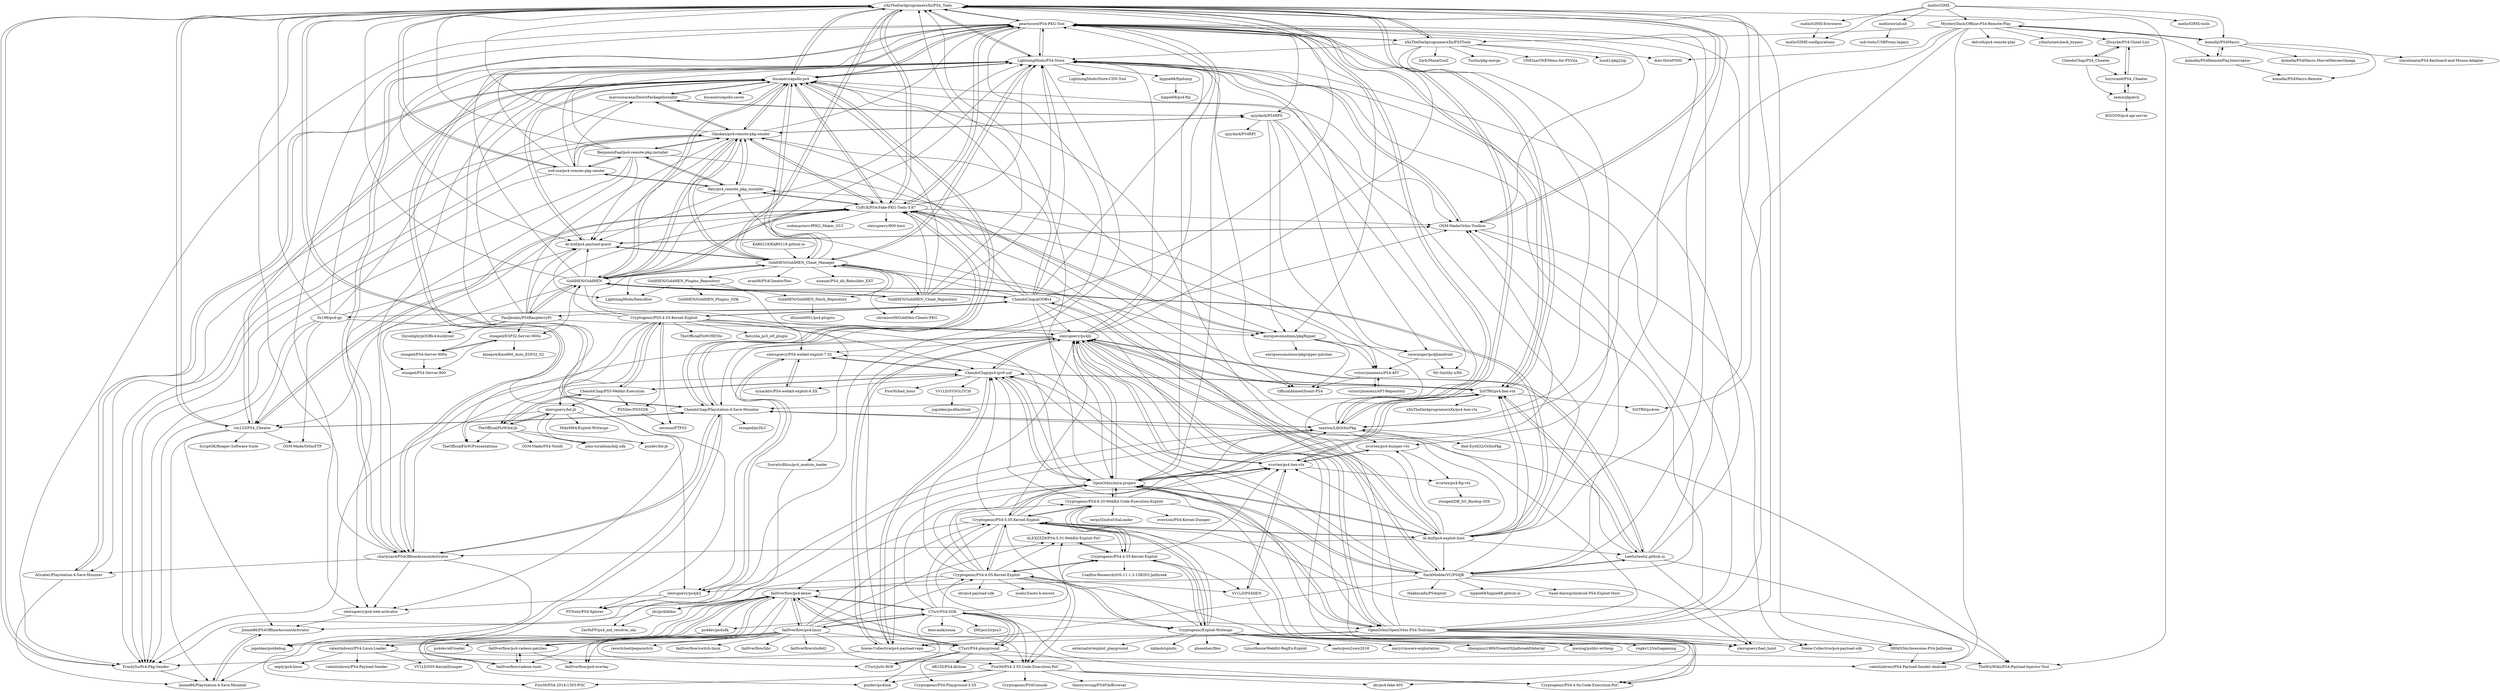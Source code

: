 digraph G {
"xXxTheDarkprogramerxXx/PS4_Tools" -> "pearlxcore/PS4-PKG-Tool"
"xXxTheDarkprogramerxXx/PS4_Tools" -> "LightningMods/PS4-Store"
"xXxTheDarkprogramerxXx/PS4_Tools" -> "bucanero/apollo-ps4"
"xXxTheDarkprogramerxXx/PS4_Tools" -> "OSM-Made/Orbis-Toolbox"
"xXxTheDarkprogramerxXx/PS4_Tools" -> "FrostySo/Ps4-Pkg-Sender"
"xXxTheDarkprogramerxXx/PS4_Tools" -> "ctn123/PS4_Cheater"
"xXxTheDarkprogramerxXx/PS4_Tools" -> "ChendoChap/Playstation-4-Save-Mounter"
"xXxTheDarkprogramerxXx/PS4_Tools" -> "maxton/LibOrbisPkg"
"xXxTheDarkprogramerxXx/PS4_Tools" -> "xXxTheDarkprogramerxXx/PS3Tools"
"xXxTheDarkprogramerxXx/PS4_Tools" -> "CyB1K/PS4-Fake-PKG-Tools-3.87"
"xXxTheDarkprogramerxXx/PS4_Tools" -> "SiSTR0/ps4-hen-vtx"
"xXxTheDarkprogramerxXx/PS4_Tools" -> "charlyzard/PS4OfflineAccountActivator"
"xXxTheDarkprogramerxXx/PS4_Tools" -> "iref-use/ps4-remote-pkg-sender"
"xXxTheDarkprogramerxXx/PS4_Tools" -> "TheWizWikii/PS4-Payload-Injector-Tool"
"xXxTheDarkprogramerxXx/PS4_Tools" -> "GoldHEN/GoldHEN_Cheat_Manager"
"Al-Azif/ps4-exploit-host" -> "sleirsgoevy/ps4jb"
"Al-Azif/ps4-exploit-host" -> "OpenOrbis/mira-project"
"Al-Azif/ps4-exploit-host" -> "GoldHEN/GoldHEN"
"Al-Azif/ps4-exploit-host" -> "Cryptogenic/PS4-5.05-Kernel-Exploit"
"Al-Azif/ps4-exploit-host" -> "ChendoChap/pOOBs4"
"Al-Azif/ps4-exploit-host" -> "xvortex/ps4-hen-vtx"
"Al-Azif/ps4-exploit-host" -> "bucanero/apollo-ps4"
"Al-Azif/ps4-exploit-host" -> "DarkModderVC/PS4JB"
"Al-Azif/ps4-exploit-host" -> "xXxTheDarkprogramerxXx/PS4_Tools"
"Al-Azif/ps4-exploit-host" -> "xvortex/ps4-dumper-vtx"
"Al-Azif/ps4-exploit-host" -> "flatz/ps4_remote_pkg_installer"
"Al-Azif/ps4-exploit-host" -> "SiSTR0/ps4-hen-vtx"
"Al-Azif/ps4-exploit-host" -> "Leeful/leeful.github.io"
"Al-Azif/ps4-exploit-host" -> "pearlxcore/PS4-PKG-Tool"
"Al-Azif/ps4-exploit-host" -> "charlyzard/PS4OfflineAccountActivator"
"GoldHEN/GoldHEN" -> "ChendoChap/pOOBs4"
"GoldHEN/GoldHEN" -> "bucanero/apollo-ps4"
"GoldHEN/GoldHEN" -> "GoldHEN/GoldHEN_Cheat_Manager"
"GoldHEN/GoldHEN" -> "CyB1K/PS4-Fake-PKG-Tools-3.87"
"GoldHEN/GoldHEN" -> "xXxTheDarkprogramerxXx/PS4_Tools"
"GoldHEN/GoldHEN" -> "Gkiokan/ps4-remote-pkg-sender"
"GoldHEN/GoldHEN" -> "PaulJenkin/PS4RaspberryPi"
"GoldHEN/GoldHEN" -> "GoldHEN/GoldHEN_Cheat_Repository"
"GoldHEN/GoldHEN" -> "pearlxcore/PS4-PKG-Tool"
"GoldHEN/GoldHEN" -> "Al-Azif/ps4-payload-guest"
"GoldHEN/GoldHEN" -> "LightningMods/PS4-Store"
"GoldHEN/GoldHEN" -> "Al-Azif/ps4-exploit-host"
"GoldHEN/GoldHEN" -> "ctn123/PS4_Cheater"
"GoldHEN/GoldHEN" -> "sleirsgoevy/ps4jb"
"GoldHEN/GoldHEN" -> "stooged/ESP32-Server-900u"
"marcussacana/DirectPackageInstaller" -> "Gkiokan/ps4-remote-pkg-sender"
"marcussacana/DirectPackageInstaller" -> "bucanero/apollo-ps4"
"marcussacana/DirectPackageInstaller" -> "FrostySo/Ps4-Pkg-Sender"
"marcussacana/DirectPackageInstaller" -> "njzydark/PS4RPS"
"njzydark/PS4RPS" -> "Gkiokan/ps4-remote-pkg-sender"
"njzydark/PS4RPS" -> "victorrjimenezz/PS4-4PT"
"njzydark/PS4RPS" -> "njzydark/PS4RPI"
"njzydark/PS4RPS" -> "rareranger/ps4jbandroid"
"njzydark/PS4RPS" -> "Mr-Smithy-x/Mi"
"njzydark/PS4RPS" -> "enriquesomolinos/pkgRipper"
"njzydark/PS4RPS" -> "marcussacana/DirectPackageInstaller"
"ChendoChap/pOOBs4" -> "GoldHEN/GoldHEN"
"ChendoChap/pOOBs4" -> "Al-Azif/ps4-exploit-host"
"ChendoChap/pOOBs4" -> "bucanero/apollo-ps4"
"ChendoChap/pOOBs4" -> "sleirsgoevy/ps4jb"
"ChendoChap/pOOBs4" -> "xXxTheDarkprogramerxXx/PS4_Tools"
"ChendoChap/pOOBs4" -> "pearlxcore/PS4-PKG-Tool"
"ChendoChap/pOOBs4" -> "Gkiokan/ps4-remote-pkg-sender"
"ChendoChap/pOOBs4" -> "CyB1K/PS4-Fake-PKG-Tools-3.87"
"ChendoChap/pOOBs4" -> "GoldHEN/GoldHEN_Cheat_Manager"
"ChendoChap/pOOBs4" -> "0x199/ps4-ipi"
"ChendoChap/pOOBs4" -> "LightningMods/PS4-Store"
"ChendoChap/pOOBs4" -> "OpenOrbis/OpenOrbis-PS4-Toolchain"
"ChendoChap/pOOBs4" -> "OpenOrbis/mira-project"
"ChendoChap/pOOBs4" -> "Cryptogenic/PS5-4.03-Kernel-Exploit"
"ChendoChap/pOOBs4" -> "PaulJenkin/PS4RaspberryPi"
"CTurt/PS4-SDK" -> "CTurt/PS4-playground"
"CTurt/PS4-SDK" -> "fail0verflow/ps4-linux"
"CTurt/PS4-SDK" -> "fail0verflow/ps4-kexec"
"CTurt/PS4-SDK" -> "Fire30/PS4-3.55-Code-Execution-PoC"
"CTurt/PS4-SDK" -> "ps4dev/ps4sdk"
"CTurt/PS4-SDK" -> "benvanik/xenia" ["e"=1]
"CTurt/PS4-SDK" -> "Cryptogenic/PS4-4.05-Kernel-Exploit"
"CTurt/PS4-SDK" -> "OpenOrbis/mira-project"
"CTurt/PS4-SDK" -> "Cryptogenic/PS4-4.55-Kernel-Exploit"
"CTurt/PS4-SDK" -> "CTurt/JuSt-ROP"
"CTurt/PS4-SDK" -> "Cryptogenic/PS4-5.05-Kernel-Exploit"
"CTurt/PS4-SDK" -> "Cryptogenic/PS4-4.0x-Code-Execution-PoC"
"CTurt/PS4-SDK" -> "Cryptogenic/Exploit-Writeups"
"CTurt/PS4-SDK" -> "OpenOrbis/OpenOrbis-PS4-Toolchain"
"CTurt/PS4-SDK" -> "DHrpcs3/rpcs3" ["e"=1]
"CTurt/PS4-playground" -> "CTurt/PS4-SDK"
"CTurt/PS4-playground" -> "kR105/PS4-dlclose"
"CTurt/PS4-playground" -> "Cryptogenic/PS4-4.0x-Code-Execution-PoC"
"CTurt/PS4-playground" -> "CTurt/JuSt-ROP"
"CTurt/PS4-playground" -> "Cryptogenic/PS4-Playground-3.55"
"CTurt/PS4-playground" -> "Fire30/PS4-3.55-Code-Execution-PoC"
"CTurt/PS4-playground" -> "fail0verflow/ps4-kexec"
"CTurt/PS4-playground" -> "psxdev/ps4link"
"fail0verflow/ps4-kexec" -> "fail0verflow/ps4-radeon-patches"
"fail0verflow/ps4-kexec" -> "fail0verflow/ps4-linux"
"fail0verflow/ps4-kexec" -> "fail0verflow/radeon-tools"
"fail0verflow/ps4-kexec" -> "Fire30/PS4-3.55-Code-Execution-PoC"
"fail0verflow/ps4-kexec" -> "CTurt/PS4-playground"
"fail0verflow/ps4-kexec" -> "fail0verflow/ps4-overlay"
"fail0verflow/ps4-kexec" -> "psxdev/ps4link"
"fail0verflow/ps4-kexec" -> "valentinbreiz/PS4-Linux-Loader"
"fail0verflow/ps4-kexec" -> "ps4dev/ps4sdk"
"fail0verflow/ps4-kexec" -> "CTurt/JuSt-ROP"
"fail0verflow/ps4-kexec" -> "CTurt/PS4-SDK"
"fail0verflow/ps4-kexec" -> "idc/ps4libdoc"
"fail0verflow/ps4-kexec" -> "Fire30/PS4-2014-1303-POC"
"fail0verflow/ps4-linux" -> "fail0verflow/ps4-kexec"
"fail0verflow/ps4-linux" -> "fail0verflow/ps4-radeon-patches"
"fail0verflow/ps4-linux" -> "fail0verflow/radeon-tools"
"fail0verflow/ps4-linux" -> "CTurt/PS4-playground"
"fail0verflow/ps4-linux" -> "CTurt/PS4-SDK"
"fail0verflow/ps4-linux" -> "fail0verflow/hbc" ["e"=1]
"fail0verflow/ps4-linux" -> "Fire30/PS4-3.55-Code-Execution-PoC"
"fail0verflow/ps4-linux" -> "fail0verflow/shofel2" ["e"=1]
"fail0verflow/ps4-linux" -> "reswitched/pegaswitch" ["e"=1]
"fail0verflow/ps4-linux" -> "ALEXZZZ9/PS4-5.01-WebKit-Exploit-PoC"
"fail0verflow/ps4-linux" -> "fail0verflow/ps4-overlay"
"fail0verflow/ps4-linux" -> "valentinbreiz/PS4-Linux-Loader"
"fail0verflow/ps4-linux" -> "fail0verflow/switch-linux" ["e"=1]
"fail0verflow/ps4-linux" -> "Cryptogenic/PS4-4.05-Kernel-Exploit"
"fail0verflow/ps4-linux" -> "Cryptogenic/PS4-5.05-Kernel-Exploit"
"DarkModderVC/PS4JB" -> "sleirsgoevy/ps4jb"
"DarkModderVC/PS4JB" -> "Leeful/leeful.github.io"
"DarkModderVC/PS4JB" -> "sleirsgoevy/ps4jb2"
"DarkModderVC/PS4JB" -> "ChendoChap/ps4-ipv6-uaf"
"DarkModderVC/PS4JB" -> "OpenOrbis/mira-project"
"DarkModderVC/PS4JB" -> "SiSTR0/ps4-hen-vtx"
"DarkModderVC/PS4JB" -> "Scene-Collective/ps4-payload-repo"
"DarkModderVC/PS4JB" -> "xXxTheDarkprogramerxXx/PS4_Tools"
"DarkModderVC/PS4JB" -> "LightningMods/PS4-Store"
"DarkModderVC/PS4JB" -> "sleirsgoevy/PS4-webkit-exploit-7.02"
"DarkModderVC/PS4JB" -> "pearlxcore/PS4-PKG-Tool"
"DarkModderVC/PS4JB" -> "hippie68/hippie68.github.io"
"DarkModderVC/PS4JB" -> "sleirsgoevy/bad_hoist"
"DarkModderVC/PS4JB" -> "Saad-Alareqi/Android-PS4-Exploit-Host"
"DarkModderVC/PS4JB" -> "Hakkuraifu/PS4xploit"
"Leeful/leeful.github.io" -> "DarkModderVC/PS4JB"
"Leeful/leeful.github.io" -> "TheWizWikii/PS4-Payload-Injector-Tool"
"Leeful/leeful.github.io" -> "sleirsgoevy/ps4jb"
"Leeful/leeful.github.io" -> "sleirsgoevy/bad_hoist"
"Leeful/leeful.github.io" -> "ChendoChap/Playstation-4-Save-Mounter"
"Leeful/leeful.github.io" -> "LightningMods/PS4-Store"
"Leeful/leeful.github.io" -> "OSM-Made/Orbis-Toolbox"
"Leeful/leeful.github.io" -> "SiSTR0/ps4-hen-vtx"
"PaulJenkin/PS4RaspberryPi" -> "GoldHEN/GoldHEN"
"PaulJenkin/PS4RaspberryPi" -> "stooged/PS4-Server-900"
"PaulJenkin/PS4RaspberryPi" -> "Shivelight/pOOBs4-buildroot"
"PaulJenkin/PS4RaspberryPi" -> "enriquesomolinos/pkgRipper"
"PaulJenkin/PS4RaspberryPi" -> "Al-Azif/ps4-payload-guest"
"PaulJenkin/PS4RaspberryPi" -> "bucanero/apollo-ps4"
"PaulJenkin/PS4RaspberryPi" -> "stooged/ESP32-Server-900u"
"PaulJenkin/PS4RaspberryPi" -> "Gkiokan/ps4-remote-pkg-sender"
"PaulJenkin/PS4RaspberryPi" -> "CyB1K/PS4-Fake-PKG-Tools-3.87"
"PaulJenkin/PS4RaspberryPi" -> "stooged/PS4-Server-900u"
"Scene-Collective/ps4-payload-repo" -> "TheWizWikii/PS4-Payload-Injector-Tool"
"Scene-Collective/ps4-payload-repo" -> "OSM-Made/Orbis-Toolbox"
"Scene-Collective/ps4-payload-repo" -> "FrostySo/Ps4-Pkg-Sender"
"Scene-Collective/ps4-payload-repo" -> "ChendoChap/ps4-ipv6-uaf"
"Scene-Collective/ps4-payload-repo" -> "sleirsgoevy/ps4jb"
"sleirsgoevy/ps4jb" -> "ChendoChap/ps4-ipv6-uaf"
"sleirsgoevy/ps4jb" -> "OpenOrbis/mira-project"
"sleirsgoevy/ps4jb" -> "DarkModderVC/PS4JB"
"sleirsgoevy/ps4jb" -> "Scene-Collective/ps4-payload-repo"
"sleirsgoevy/ps4jb" -> "OpenOrbis/OpenOrbis-PS4-Toolchain"
"sleirsgoevy/ps4jb" -> "Leeful/leeful.github.io"
"sleirsgoevy/ps4jb" -> "sleirsgoevy/PS4-webkit-exploit-7.02"
"sleirsgoevy/ps4jb" -> "SiSTR0/ps4-hen-vtx"
"sleirsgoevy/ps4jb" -> "LightningMods/PS4-Store"
"sleirsgoevy/ps4jb" -> "sleirsgoevy/ps4jb2"
"sleirsgoevy/ps4jb" -> "xvortex/ps4-hen-vtx"
"sleirsgoevy/ps4jb" -> "xXxTheDarkprogramerxXx/PS4_Tools"
"sleirsgoevy/ps4jb" -> "pearlxcore/PS4-PKG-Tool"
"sleirsgoevy/ps4jb" -> "charlyzard/PS4OfflineAccountActivator"
"sleirsgoevy/ps4jb" -> "sleirsgoevy/bad_hoist"
"ALEXZZZ9/PS4-5.01-WebKit-Exploit-PoC" -> "Cryptogenic/PS4-4.55-Kernel-Exploit"
"Cryptogenic/Exploit-Writeups" -> "Cryptogenic/PS4-4.05-Kernel-Exploit"
"Cryptogenic/Exploit-Writeups" -> "externalist/exploit_playground" ["e"=1]
"Cryptogenic/Exploit-Writeups" -> "Cryptogenic/PS4-4.55-Kernel-Exploit"
"Cryptogenic/Exploit-Writeups" -> "niklasb/sploits" ["e"=1]
"Cryptogenic/Exploit-Writeups" -> "Cryptogenic/PS4-5.05-Kernel-Exploit"
"Cryptogenic/Exploit-Writeups" -> "phoenhex/files" ["e"=1]
"Cryptogenic/Exploit-Writeups" -> "Cryptogenic/PS4-6.20-WebKit-Code-Execution-Exploit"
"Cryptogenic/Exploit-Writeups" -> "ALEXZZZ9/PS4-5.01-WebKit-Exploit-PoC"
"Cryptogenic/Exploit-Writeups" -> "Cryptogenic/PS4-4.0x-Code-Execution-PoC"
"Cryptogenic/Exploit-Writeups" -> "LinusHenze/WebKit-RegEx-Exploit" ["e"=1]
"Cryptogenic/Exploit-Writeups" -> "saelo/pwn2own2018" ["e"=1]
"Cryptogenic/Exploit-Writeups" -> "xairy/vmware-exploitation" ["e"=1]
"Cryptogenic/Exploit-Writeups" -> "zhengmin1989/GreatiOSJailbreakMaterial" ["e"=1]
"Cryptogenic/Exploit-Writeups" -> "pwning/public-writeup" ["e"=1]
"Cryptogenic/Exploit-Writeups" -> "vngkv123/aSiagaming" ["e"=1]
"Cryptogenic/PS4-4.55-Kernel-Exploit" -> "ALEXZZZ9/PS4-5.01-WebKit-Exploit-PoC"
"Cryptogenic/PS4-4.55-Kernel-Exploit" -> "VV1LD/PS4HEN"
"Cryptogenic/PS4-4.55-Kernel-Exploit" -> "Cryptogenic/PS4-4.05-Kernel-Exploit"
"Cryptogenic/PS4-4.55-Kernel-Exploit" -> "Cryptogenic/PS4-5.05-Kernel-Exploit"
"Cryptogenic/PS4-4.55-Kernel-Exploit" -> "Cryptogenic/PS4-6.20-WebKit-Code-Execution-Exploit"
"Cryptogenic/PS4-4.55-Kernel-Exploit" -> "Cryptogenic/Exploit-Writeups"
"Cryptogenic/PS4-4.55-Kernel-Exploit" -> "Coalfire-Research/iOS-11.1.2-15B202-Jailbreak" ["e"=1]
"Cryptogenic/PS4-4.55-Kernel-Exploit" -> "xvortex/ps4-hen-vtx"
"Cryptogenic/PS4-5.05-Kernel-Exploit" -> "OpenOrbis/mira-project"
"Cryptogenic/PS4-5.05-Kernel-Exploit" -> "Cryptogenic/PS4-4.55-Kernel-Exploit"
"Cryptogenic/PS4-5.05-Kernel-Exploit" -> "Cryptogenic/PS4-6.20-WebKit-Code-Execution-Exploit"
"Cryptogenic/PS4-5.05-Kernel-Exploit" -> "xvortex/ps4-hen-vtx"
"Cryptogenic/PS4-5.05-Kernel-Exploit" -> "Cryptogenic/Exploit-Writeups"
"Cryptogenic/PS4-5.05-Kernel-Exploit" -> "Cryptogenic/PS4-4.05-Kernel-Exploit"
"Cryptogenic/PS4-5.05-Kernel-Exploit" -> "Al-Azif/ps4-exploit-host"
"Cryptogenic/PS4-5.05-Kernel-Exploit" -> "sleirsgoevy/ps4jb"
"Cryptogenic/PS4-5.05-Kernel-Exploit" -> "ChendoChap/ps4-ipv6-uaf"
"Cryptogenic/PS4-5.05-Kernel-Exploit" -> "Fire30/PS4-3.55-Code-Execution-PoC"
"Cryptogenic/PS4-5.05-Kernel-Exploit" -> "ALEXZZZ9/PS4-5.01-WebKit-Exploit-PoC"
"Cryptogenic/PS4-5.05-Kernel-Exploit" -> "fail0verflow/ps4-kexec"
"Cryptogenic/PS4-5.05-Kernel-Exploit" -> "CTurt/PS4-playground"
"Cryptogenic/PS4-5.05-Kernel-Exploit" -> "Cryptogenic/PS4-4.0x-Code-Execution-PoC"
"Cryptogenic/PS4-5.05-Kernel-Exploit" -> "valentinbreiz/PS4-Payload-Sender-Android"
"Cryptogenic/PS4-6.20-WebKit-Code-Execution-Exploit" -> "OpenOrbis/mira-project"
"Cryptogenic/PS4-6.20-WebKit-Code-Execution-Exploit" -> "Cryptogenic/PS4-5.05-Kernel-Exploit"
"Cryptogenic/PS4-6.20-WebKit-Code-Execution-Exploit" -> "Cryptogenic/PS4-4.55-Kernel-Exploit"
"Cryptogenic/PS4-6.20-WebKit-Code-Execution-Exploit" -> "maxton/LibOrbisPkg"
"Cryptogenic/PS4-6.20-WebKit-Code-Execution-Exploit" -> "sleirsgoevy/bad_hoist"
"Cryptogenic/PS4-6.20-WebKit-Code-Execution-Exploit" -> "ChendoChap/ps4-ipv6-uaf"
"Cryptogenic/PS4-6.20-WebKit-Code-Execution-Exploit" -> "xerpi/GhidraVitaLoader"
"Cryptogenic/PS4-6.20-WebKit-Code-Execution-Exploit" -> "eversion/PS4-Kernel-Dumper"
"matlo/GIMX" -> "matlo/GIMX-firmwares"
"matlo/GIMX" -> "matlo/serialusb"
"matlo/GIMX" -> "matlo/GIMX-configurations"
"matlo/GIMX" -> "MysteryDash/Offline-PS4-Remote-Play"
"matlo/GIMX" -> "matlo/GIMX-tools"
"matlo/GIMX" -> "komefai/PS4Macro"
"ChendoChap/PS5-Webkit-Execution" -> "TheOfficialFloW/bd-jb"
"ChendoChap/PS5-Webkit-Execution" -> "ChendoChap/ps4-ipv6-uaf"
"ChendoChap/PS5-Webkit-Execution" -> "sleirsgoevy/bd-jb"
"ChendoChap/PS5-Webkit-Execution" -> "PS5Dev/PS5SDK"
"ChendoChap/PS5-Webkit-Execution" -> "Cryptogenic/PS5-4.03-Kernel-Exploit"
"OpenOrbis/OpenOrbis-PS4-Toolchain" -> "OpenOrbis/mira-project"
"OpenOrbis/OpenOrbis-PS4-Toolchain" -> "sleirsgoevy/ps4jb"
"OpenOrbis/OpenOrbis-PS4-Toolchain" -> "xXxTheDarkprogramerxXx/PS4_Tools"
"OpenOrbis/OpenOrbis-PS4-Toolchain" -> "bucanero/apollo-ps4"
"OpenOrbis/OpenOrbis-PS4-Toolchain" -> "LightningMods/PS4-Store"
"OpenOrbis/OpenOrbis-PS4-Toolchain" -> "pearlxcore/PS4-PKG-Tool"
"OpenOrbis/OpenOrbis-PS4-Toolchain" -> "OSM-Made/Orbis-Toolbox"
"OpenOrbis/OpenOrbis-PS4-Toolchain" -> "Scene-Collective/ps4-payload-repo"
"OpenOrbis/OpenOrbis-PS4-Toolchain" -> "ChendoChap/ps4-ipv6-uaf"
"OpenOrbis/OpenOrbis-PS4-Toolchain" -> "Scene-Collective/ps4-payload-sdk"
"OpenOrbis/OpenOrbis-PS4-Toolchain" -> "maxton/LibOrbisPkg"
"OpenOrbis/OpenOrbis-PS4-Toolchain" -> "flatz/ps4_remote_pkg_installer"
"OpenOrbis/OpenOrbis-PS4-Toolchain" -> "IH0kN3m/Awesome-PS4-Jailbreak"
"OpenOrbis/OpenOrbis-PS4-Toolchain" -> "jogolden/ps4debug"
"OpenOrbis/OpenOrbis-PS4-Toolchain" -> "sleirsgoevy/bad_hoist"
"sleirsgoevy/PS4-webkit-exploit-7.02" -> "synacktiv/PS4-webkit-exploit-6.XX"
"sleirsgoevy/PS4-webkit-exploit-7.02" -> "sleirsgoevy/ps4jb2"
"sleirsgoevy/PS4-webkit-exploit-7.02" -> "ChendoChap/ps4-ipv6-uaf"
"synacktiv/PS4-webkit-exploit-6.XX" -> "sleirsgoevy/PS4-webkit-exploit-7.02"
"ChendoChap/ps4-ipv6-uaf" -> "sleirsgoevy/ps4jb"
"ChendoChap/ps4-ipv6-uaf" -> "sleirsgoevy/PS4-webkit-exploit-7.02"
"ChendoChap/ps4-ipv6-uaf" -> "Scene-Collective/ps4-payload-repo"
"ChendoChap/ps4-ipv6-uaf" -> "sleirsgoevy/bad_hoist"
"ChendoChap/ps4-ipv6-uaf" -> "VV1LD/SYSGLITCH"
"ChendoChap/ps4-ipv6-uaf" -> "OpenOrbis/mira-project"
"ChendoChap/ps4-ipv6-uaf" -> "SiSTR0/ps4-hen-vtx"
"ChendoChap/ps4-ipv6-uaf" -> "FrostySo/Ps4-Pkg-Sender"
"ChendoChap/ps4-ipv6-uaf" -> "Fire30/bad_hoist"
"ChendoChap/ps4-ipv6-uaf" -> "synacktiv/PS4-webkit-exploit-6.XX"
"ChendoChap/ps4-ipv6-uaf" -> "ChendoChap/PS5-Webkit-Execution"
"valentinbreiz/PS4-Linux-Loader" -> "eeply/ps4-linux"
"valentinbreiz/PS4-Linux-Loader" -> "valentinbreiz/PS4-Payload-Sender-Android"
"valentinbreiz/PS4-Linux-Loader" -> "valentinbreiz/PS4-Payload-Sender"
"valentinbreiz/PS4-Linux-Loader" -> "VV1LD/505-KernelDumper"
"OpenOrbis/mira-project" -> "OpenOrbis/OpenOrbis-PS4-Toolchain"
"OpenOrbis/mira-project" -> "sleirsgoevy/ps4jb"
"OpenOrbis/mira-project" -> "xvortex/ps4-hen-vtx"
"OpenOrbis/mira-project" -> "ChendoChap/ps4-ipv6-uaf"
"OpenOrbis/mira-project" -> "Cryptogenic/PS4-5.05-Kernel-Exploit"
"OpenOrbis/mira-project" -> "Scene-Collective/ps4-payload-repo"
"OpenOrbis/mira-project" -> "Cryptogenic/PS4-6.20-WebKit-Code-Execution-Exploit"
"OpenOrbis/mira-project" -> "xXxTheDarkprogramerxXx/PS4_Tools"
"OpenOrbis/mira-project" -> "pearlxcore/PS4-PKG-Tool"
"OpenOrbis/mira-project" -> "maxton/LibOrbisPkg"
"OpenOrbis/mira-project" -> "LightningMods/PS4-Store"
"OpenOrbis/mira-project" -> "DarkModderVC/PS4JB"
"OpenOrbis/mira-project" -> "Al-Azif/ps4-exploit-host"
"OpenOrbis/mira-project" -> "OSM-Made/Orbis-Toolbox"
"OpenOrbis/mira-project" -> "SiSTR0/ps4-hen-vtx"
"Cryptogenic/PS5-4.03-Kernel-Exploit" -> "sleirsgoevy/bd-jb"
"Cryptogenic/PS5-4.03-Kernel-Exploit" -> "ChendoChap/PS5-Webkit-Execution"
"Cryptogenic/PS5-4.03-Kernel-Exploit" -> "PS5Dev/PS5SDK"
"Cryptogenic/PS5-4.03-Kernel-Exploit" -> "TheOfficialFloW/bd-jb"
"Cryptogenic/PS5-4.03-Kernel-Exploit" -> "sleirsgoevy/ps4jb"
"Cryptogenic/PS5-4.03-Kernel-Exploit" -> "ChendoChap/pOOBs4"
"Cryptogenic/PS5-4.03-Kernel-Exploit" -> "OpenOrbis/mira-project"
"Cryptogenic/PS5-4.03-Kernel-Exploit" -> "GoldHEN/GoldHEN"
"Cryptogenic/PS5-4.03-Kernel-Exploit" -> "sleirsgoevy/PS4-webkit-exploit-7.02"
"Cryptogenic/PS5-4.03-Kernel-Exploit" -> "zecoxao/FTPS5"
"Cryptogenic/PS5-4.03-Kernel-Exploit" -> "TheOfficialFloW/HENlo" ["e"=1]
"Cryptogenic/PS5-4.03-Kernel-Exploit" -> "ChendoChap/ps4-ipv6-uaf"
"Cryptogenic/PS5-4.03-Kernel-Exploit" -> "TheOfficialFloW/Presentations"
"Cryptogenic/PS5-4.03-Kernel-Exploit" -> "LightningMods/PS4-Store"
"Cryptogenic/PS5-4.03-Kernel-Exploit" -> "flatz/ida_ps5_elf_plugin"
"PS5Dev/PS5SDK" -> "zecoxao/FTPS5"
"SocraticBliss/ps4_module_loader" -> "Zer0xFF/ps4_nid_resolver_ida"
"Joonie86/Playstation-4-Save-Mounter" -> "Joonie86/PS4OfflineAccountActivator"
"TheOfficialFloW/bd-jb" -> "sleirsgoevy/bd-jb"
"TheOfficialFloW/bd-jb" -> "psxdev/bd-jb"
"TheOfficialFloW/bd-jb" -> "TheOfficialFloW/Presentations"
"TheOfficialFloW/bd-jb" -> "OSM-Made/PS4-Notify"
"TheOfficialFloW/bd-jb" -> "john-tornblom/bdj-sdk"
"TheOfficialFloW/bd-jb" -> "ChendoChap/PS5-Webkit-Execution"
"VV1LD/SYSGLITCH" -> "jogolden/ps4flashtool"
"Cryptogenic/PS4-4.05-Kernel-Exploit" -> "Cryptogenic/PS4-4.55-Kernel-Exploit"
"Cryptogenic/PS4-4.05-Kernel-Exploit" -> "Cryptogenic/Exploit-Writeups"
"Cryptogenic/PS4-4.05-Kernel-Exploit" -> "Cryptogenic/PS4-5.05-Kernel-Exploit"
"Cryptogenic/PS4-4.05-Kernel-Exploit" -> "OpenOrbis/mira-project"
"Cryptogenic/PS4-4.05-Kernel-Exploit" -> "ALEXZZZ9/PS4-5.01-WebKit-Exploit-PoC"
"Cryptogenic/PS4-4.05-Kernel-Exploit" -> "Cryptogenic/PS4-4.0x-Code-Execution-PoC"
"Cryptogenic/PS4-4.05-Kernel-Exploit" -> "idc/ps4libdoc"
"Cryptogenic/PS4-4.05-Kernel-Exploit" -> "VV1LD/PS4HEN"
"Cryptogenic/PS4-4.05-Kernel-Exploit" -> "fail0verflow/ps4-kexec"
"Cryptogenic/PS4-4.05-Kernel-Exploit" -> "idc/ps4-payload-sdk"
"Cryptogenic/PS4-4.05-Kernel-Exploit" -> "xvortex/ps4-hen-vtx"
"Cryptogenic/PS4-4.05-Kernel-Exploit" -> "Cryptogenic/PS4-6.20-WebKit-Code-Execution-Exploit"
"Cryptogenic/PS4-4.05-Kernel-Exploit" -> "Fire30/PS4-3.55-Code-Execution-PoC"
"Cryptogenic/PS4-4.05-Kernel-Exploit" -> "sleirsgoevy/ps4jb"
"Cryptogenic/PS4-4.05-Kernel-Exploit" -> "noahc3/auto-h-encore" ["e"=1]
"ChendoChap/Playstation-4-Save-Mounter" -> "charlyzard/PS4OfflineAccountActivator"
"ChendoChap/Playstation-4-Save-Mounter" -> "bucanero/apollo-ps4"
"ChendoChap/Playstation-4-Save-Mounter" -> "maxton/LibOrbisPkg"
"ChendoChap/Playstation-4-Save-Mounter" -> "xXxTheDarkprogramerxXx/PS4_Tools"
"ChendoChap/Playstation-4-Save-Mounter" -> "ctn123/PS4_Cheater"
"ChendoChap/Playstation-4-Save-Mounter" -> "stooged/psDLC"
"ChendoChap/Playstation-4-Save-Mounter" -> "jogolden/ps4debug"
"ChendoChap/Playstation-4-Save-Mounter" -> "Joonie86/Playstation-4-Save-Mounter"
"ChendoChap/Playstation-4-Save-Mounter" -> "CyB1K/PS4-Fake-PKG-Tools-3.87"
"komefai/PS4Macro" -> "komefai/PS4RemotePlayInterceptor"
"komefai/PS4Macro" -> "komefai/PS4Macro.Remote"
"komefai/PS4Macro" -> "MysteryDash/Offline-PS4-Remote-Play"
"komefai/PS4Macro" -> "starshinata/PS4-Keyboard-and-Mouse-Adapter"
"komefai/PS4Macro" -> "komefai/PS4Macro.MarvelHeroesOmega"
"pearlxcore/PS4-PKG-Tool" -> "xXxTheDarkprogramerxXx/PS4_Tools"
"pearlxcore/PS4-PKG-Tool" -> "CyB1K/PS4-Fake-PKG-Tools-3.87"
"pearlxcore/PS4-PKG-Tool" -> "LightningMods/PS4-Store"
"pearlxcore/PS4-PKG-Tool" -> "charlyzard/PS4OfflineAccountActivator"
"pearlxcore/PS4-PKG-Tool" -> "maxton/LibOrbisPkg"
"pearlxcore/PS4-PKG-Tool" -> "bucanero/apollo-ps4"
"pearlxcore/PS4-PKG-Tool" -> "xXxTheDarkprogramerxXx/PS3Tools"
"pearlxcore/PS4-PKG-Tool" -> "OSM-Made/Orbis-Toolbox"
"pearlxcore/PS4-PKG-Tool" -> "FrostySo/Ps4-Pkg-Sender"
"pearlxcore/PS4-PKG-Tool" -> "ChendoChap/Playstation-4-Save-Mounter"
"pearlxcore/PS4-PKG-Tool" -> "sleirsgoevy/ps4-web-activator"
"pearlxcore/PS4-PKG-Tool" -> "SiSTR0/ps4-hen-vtx"
"pearlxcore/PS4-PKG-Tool" -> "enriquesomolinos/pkgRipper"
"pearlxcore/PS4-PKG-Tool" -> "njzydark/PS4RPS"
"pearlxcore/PS4-PKG-Tool" -> "Al-Azif/ps4-payload-guest"
"xXxTheDarkprogramerxXx/PS3Tools" -> "pearlxcore/PS4-PKG-Tool"
"xXxTheDarkprogramerxXx/PS3Tools" -> "xXxTheDarkprogramerxXx/PS4_Tools"
"xXxTheDarkprogramerxXx/PS3Tools" -> "LightningMods/PS4-Store"
"xXxTheDarkprogramerxXx/PS3Tools" -> "dots-tb/reF00D" ["e"=1]
"xXxTheDarkprogramerxXx/PS3Tools" -> "ONElua/ONEMenu-for-PSVita" ["e"=1]
"xXxTheDarkprogramerxXx/PS3Tools" -> "lusid1/pkg2zip" ["e"=1]
"xXxTheDarkprogramerxXx/PS3Tools" -> "maxton/LibOrbisPkg"
"xXxTheDarkprogramerxXx/PS3Tools" -> "Zarh/ManaGunZ" ["e"=1]
"xXxTheDarkprogramerxXx/PS3Tools" -> "xvortex/ps4-dumper-vtx"
"xXxTheDarkprogramerxXx/PS3Tools" -> "Tustin/pkg-merge"
"bucanero/apollo-ps4" -> "GoldHEN/GoldHEN_Cheat_Manager"
"bucanero/apollo-ps4" -> "xXxTheDarkprogramerxXx/PS4_Tools"
"bucanero/apollo-ps4" -> "CyB1K/PS4-Fake-PKG-Tools-3.87"
"bucanero/apollo-ps4" -> "GoldHEN/GoldHEN"
"bucanero/apollo-ps4" -> "Al-Azif/ps4-payload-guest"
"bucanero/apollo-ps4" -> "Gkiokan/ps4-remote-pkg-sender"
"bucanero/apollo-ps4" -> "ChendoChap/Playstation-4-Save-Mounter"
"bucanero/apollo-ps4" -> "AGraber/Playstation-4-Save-Mounter"
"bucanero/apollo-ps4" -> "OSM-Made/Orbis-Toolbox"
"bucanero/apollo-ps4" -> "ctn123/PS4_Cheater"
"bucanero/apollo-ps4" -> "pearlxcore/PS4-PKG-Tool"
"bucanero/apollo-ps4" -> "LightningMods/PS4-Store"
"bucanero/apollo-ps4" -> "marcussacana/DirectPackageInstaller"
"bucanero/apollo-ps4" -> "charlyzard/PS4OfflineAccountActivator"
"bucanero/apollo-ps4" -> "bucanero/apollo-saves" ["e"=1]
"GoldHEN/GoldHEN_Cheat_Repository" -> "GoldHEN/GoldHEN_Cheat_Manager"
"GoldHEN/GoldHEN_Cheat_Repository" -> "bucanero/apollo-ps4"
"GoldHEN/GoldHEN_Cheat_Repository" -> "xXxTheDarkprogramerxXx/PS4_Tools"
"GoldHEN/GoldHEN_Cheat_Repository" -> "chronoss09/GoldHen-Cheats-PKG"
"GoldHEN/GoldHEN_Cheat_Repository" -> "GoldHEN/GoldHEN"
"GoldHEN/GoldHEN_Cheat_Repository" -> "CyB1K/PS4-Fake-PKG-Tools-3.87"
"GoldHEN/GoldHEN_Cheat_Repository" -> "LightningMods/PS4-Store"
"Gkiokan/ps4-remote-pkg-sender" -> "iref-use/ps4-remote-pkg-sender"
"Gkiokan/ps4-remote-pkg-sender" -> "marcussacana/DirectPackageInstaller"
"Gkiokan/ps4-remote-pkg-sender" -> "bucanero/apollo-ps4"
"Gkiokan/ps4-remote-pkg-sender" -> "njzydark/PS4RPS"
"Gkiokan/ps4-remote-pkg-sender" -> "flatz/ps4_remote_pkg_installer"
"Gkiokan/ps4-remote-pkg-sender" -> "AGraber/Playstation-4-Save-Mounter"
"Gkiokan/ps4-remote-pkg-sender" -> "BenjaminFaal/ps4-remote-pkg-installer"
"Gkiokan/ps4-remote-pkg-sender" -> "FrostySo/Ps4-Pkg-Sender"
"Gkiokan/ps4-remote-pkg-sender" -> "GoldHEN/GoldHEN_Cheat_Manager"
"Gkiokan/ps4-remote-pkg-sender" -> "CyB1K/PS4-Fake-PKG-Tools-3.87"
"Gkiokan/ps4-remote-pkg-sender" -> "GoldHEN/GoldHEN"
"Gkiokan/ps4-remote-pkg-sender" -> "xXxTheDarkprogramerxXx/PS4_Tools"
"Gkiokan/ps4-remote-pkg-sender" -> "pearlxcore/PS4-PKG-Tool"
"Gkiokan/ps4-remote-pkg-sender" -> "enriquesomolinos/pkgRipper"
"Gkiokan/ps4-remote-pkg-sender" -> "Al-Azif/ps4-payload-guest"
"Fire30/PS4-3.55-Code-Execution-PoC" -> "Cryptogenic/PS4-Playground-3.55"
"Fire30/PS4-3.55-Code-Execution-PoC" -> "Fire30/PS4-2014-1303-POC"
"Fire30/PS4-3.55-Code-Execution-PoC" -> "Cryptogenic/PS4-4.0x-Code-Execution-PoC"
"Fire30/PS4-3.55-Code-Execution-PoC" -> "psxdev/ps4link"
"Fire30/PS4-3.55-Code-Execution-PoC" -> "theorywrong/PS4FileBrowser"
"Fire30/PS4-3.55-Code-Execution-PoC" -> "Cryptogenic/PS4Console"
"Fire30/PS4-3.55-Code-Execution-PoC" -> "idc/ps4-fake-405"
"MysteryDash/Offline-PS4-Remote-Play" -> "komefai/PS4RemotePlayInterceptor"
"MysteryDash/Offline-PS4-Remote-Play" -> "delroth/ps4-remote-play"
"MysteryDash/Offline-PS4-Remote-Play" -> "maxton/LibOrbisPkg"
"MysteryDash/Offline-PS4-Remote-Play" -> "xXxTheDarkprogramerxXx/PS3Tools"
"MysteryDash/Offline-PS4-Remote-Play" -> "dots-tb/reF00D" ["e"=1]
"MysteryDash/Offline-PS4-Remote-Play" -> "JDsnyke/PS4-Cheat-List"
"MysteryDash/Offline-PS4-Remote-Play" -> "komefai/PS4Macro"
"MysteryDash/Offline-PS4-Remote-Play" -> "SiSTR0/ps4ren"
"MysteryDash/Offline-PS4-Remote-Play" -> "yifanlu/netcheck_bypass" ["e"=1]
"MysteryDash/Offline-PS4-Remote-Play" -> "valentinbreiz/PS4-Payload-Sender-Android"
"flatz/ps4_remote_pkg_installer" -> "BenjaminFaal/ps4-remote-pkg-installer"
"flatz/ps4_remote_pkg_installer" -> "Gkiokan/ps4-remote-pkg-sender"
"flatz/ps4_remote_pkg_installer" -> "iref-use/ps4-remote-pkg-sender"
"flatz/ps4_remote_pkg_installer" -> "Al-Azif/ps4-payload-guest"
"flatz/ps4_remote_pkg_installer" -> "CyB1K/PS4-Fake-PKG-Tools-3.87"
"CyB1K/PS4-Fake-PKG-Tools-3.87" -> "enriquesomolinos/pkgRipper"
"CyB1K/PS4-Fake-PKG-Tools-3.87" -> "pearlxcore/PS4-PKG-Tool"
"CyB1K/PS4-Fake-PKG-Tools-3.87" -> "bucanero/apollo-ps4"
"CyB1K/PS4-Fake-PKG-Tools-3.87" -> "codemasterv/fPKG_Maker_GUI"
"CyB1K/PS4-Fake-PKG-Tools-3.87" -> "victorrjimenezz/PS4-4PT"
"CyB1K/PS4-Fake-PKG-Tools-3.87" -> "ctn123/PS4_Cheater"
"CyB1K/PS4-Fake-PKG-Tools-3.87" -> "ChendoChap/Playstation-4-Save-Mounter"
"CyB1K/PS4-Fake-PKG-Tools-3.87" -> "xXxTheDarkprogramerxXx/PS4_Tools"
"CyB1K/PS4-Fake-PKG-Tools-3.87" -> "OSM-Made/Orbis-Toolbox"
"CyB1K/PS4-Fake-PKG-Tools-3.87" -> "LightningMods/PS4-Store"
"CyB1K/PS4-Fake-PKG-Tools-3.87" -> "charlyzard/PS4OfflineAccountActivator"
"CyB1K/PS4-Fake-PKG-Tools-3.87" -> "Gkiokan/ps4-remote-pkg-sender"
"CyB1K/PS4-Fake-PKG-Tools-3.87" -> "flatz/ps4_remote_pkg_installer"
"CyB1K/PS4-Fake-PKG-Tools-3.87" -> "sleirsgoevy/900-host"
"CyB1K/PS4-Fake-PKG-Tools-3.87" -> "GoldHEN/GoldHEN"
"stooged/ESP32-Server-900u" -> "stooged/PS4-Server-900u"
"stooged/ESP32-Server-900u" -> "kmeps4/Kme900_Auto_ESP32_S2"
"stooged/ESP32-Server-900u" -> "stooged/PS4-Server-900"
"ps4dev/ps4sdk" -> "ps4dev/elf-loader"
"idc/ps4libdoc" -> "Zer0xFF/ps4_nid_resolver_ida"
"xvortex/ps4-dumper-vtx" -> "xvortex/ps4-ftp-vtx"
"xvortex/ps4-dumper-vtx" -> "xvortex/ps4-hen-vtx"
"xvortex/ps4-hen-vtx" -> "xvortex/ps4-ftp-vtx"
"xvortex/ps4-hen-vtx" -> "SiSTR0/ps4-hen-vtx"
"xvortex/ps4-hen-vtx" -> "VV1LD/PS4HEN"
"xvortex/ps4-hen-vtx" -> "OpenOrbis/mira-project"
"xvortex/ps4-hen-vtx" -> "xvortex/ps4-dumper-vtx"
"xvortex/ps4-hen-vtx" -> "sleirsgoevy/ps4jb"
"fail0verflow/ps4-radeon-patches" -> "fail0verflow/radeon-tools"
"fail0verflow/ps4-radeon-patches" -> "fail0verflow/ps4-kexec"
"fail0verflow/ps4-radeon-patches" -> "fail0verflow/ps4-overlay"
"fail0verflow/radeon-tools" -> "fail0verflow/ps4-radeon-patches"
"fail0verflow/radeon-tools" -> "fail0verflow/ps4-kexec"
"AGraber/Playstation-4-Save-Mounter" -> "bucanero/apollo-ps4"
"AGraber/Playstation-4-Save-Mounter" -> "Joonie86/Playstation-4-Save-Mounter"
"hurrican6/PS4_Cheater" -> "xemio/jkpatch"
"hurrican6/PS4_Cheater" -> "JDsnyke/PS4-Cheat-List"
"KAR0218/KAR0218.github.io" -> "GoldHEN/GoldHEN_Cheat_Manager"
"LightningMods/PS4-Store" -> "xXxTheDarkprogramerxXx/PS4_Tools"
"LightningMods/PS4-Store" -> "OSM-Made/Orbis-Toolbox"
"LightningMods/PS4-Store" -> "pearlxcore/PS4-PKG-Tool"
"LightningMods/PS4-Store" -> "sleirsgoevy/ps4-web-activator"
"LightningMods/PS4-Store" -> "PSTools/PS4-Xplorer"
"LightningMods/PS4-Store" -> "LightningMods/Store-CDN-Tool"
"LightningMods/PS4-Store" -> "charlyzard/PS4OfflineAccountActivator"
"LightningMods/PS4-Store" -> "rareranger/ps4jbandroid"
"LightningMods/PS4-Store" -> "bucanero/apollo-ps4"
"LightningMods/PS4-Store" -> "OfficialAhmed/Iconit-PS4"
"LightningMods/PS4-Store" -> "hippie68/ftpdump"
"LightningMods/PS4-Store" -> "GoldHEN/GoldHEN_Cheat_Manager"
"OSM-Made/Orbis-Toolbox" -> "LightningMods/PS4-Store"
"OSM-Made/Orbis-Toolbox" -> "Scene-Collective/ps4-payload-sdk"
"OSM-Made/Orbis-Toolbox" -> "Al-Azif/ps4-payload-guest"
"OSM-Made/Orbis-Toolbox" -> "xXxTheDarkprogramerxXx/PS4_Tools"
"sleirsgoevy/ps4jb2" -> "sleirsgoevy/PS4-webkit-exploit-7.02"
"sleirsgoevy/ps4jb2" -> "PSTools/PS4-Xplorer"
"sleirsgoevy/ps4jb2" -> "sleirsgoevy/ps4-web-activator"
"komefai/PS4RemotePlayInterceptor" -> "komefai/PS4Macro"
"komefai/PS4RemotePlayInterceptor" -> "komefai/PS4Macro.Remote"
"IH0kN3m/Awesome-PS4-Jailbreak" -> "valentinbreiz/PS4-Payload-Sender-Android"
"IH0kN3m/Awesome-PS4-Jailbreak" -> "xXxTheDarkprogramerxXx/PS4_Tools"
"BenjaminFaal/ps4-remote-pkg-installer" -> "flatz/ps4_remote_pkg_installer"
"BenjaminFaal/ps4-remote-pkg-installer" -> "iref-use/ps4-remote-pkg-sender"
"BenjaminFaal/ps4-remote-pkg-installer" -> "sleirsgoevy/ps4-web-activator"
"BenjaminFaal/ps4-remote-pkg-installer" -> "Gkiokan/ps4-remote-pkg-sender"
"BenjaminFaal/ps4-remote-pkg-installer" -> "LightningMods/PS4-Store"
"BenjaminFaal/ps4-remote-pkg-installer" -> "FrostySo/Ps4-Pkg-Sender"
"BenjaminFaal/ps4-remote-pkg-installer" -> "xXxTheDarkprogramerxXx/PS4_Tools"
"BenjaminFaal/ps4-remote-pkg-installer" -> "Al-Azif/ps4-payload-guest"
"BenjaminFaal/ps4-remote-pkg-installer" -> "OfficialAhmed/Iconit-PS4"
"SiSTR0/ps4-hen-vtx" -> "xvortex/ps4-hen-vtx"
"SiSTR0/ps4-hen-vtx" -> "xXxTheDarkprogramerxXx/PS4_Tools"
"SiSTR0/ps4-hen-vtx" -> "pearlxcore/PS4-PKG-Tool"
"SiSTR0/ps4-hen-vtx" -> "sleirsgoevy/ps4jb"
"SiSTR0/ps4-hen-vtx" -> "ChendoChap/ps4-ipv6-uaf"
"SiSTR0/ps4-hen-vtx" -> "Leeful/leeful.github.io"
"SiSTR0/ps4-hen-vtx" -> "xXxTheDarkprogramerxXx/ps4-hen-vtx"
"SiSTR0/ps4-hen-vtx" -> "SiSTR0/ps4ren"
"SiSTR0/ps4-hen-vtx" -> "ChendoChap/Playstation-4-Save-Mounter"
"charlyzard/PS4OfflineAccountActivator" -> "ChendoChap/Playstation-4-Save-Mounter"
"charlyzard/PS4OfflineAccountActivator" -> "pearlxcore/PS4-PKG-Tool"
"charlyzard/PS4OfflineAccountActivator" -> "jogolden/ps4debug"
"charlyzard/PS4OfflineAccountActivator" -> "sleirsgoevy/ps4-web-activator"
"charlyzard/PS4OfflineAccountActivator" -> "LightningMods/PS4-Store"
"charlyzard/PS4OfflineAccountActivator" -> "AGraber/Playstation-4-Save-Mounter"
"FrostySo/Ps4-Pkg-Sender" -> "Joonie86/Playstation-4-Save-Mounter"
"FrostySo/Ps4-Pkg-Sender" -> "xXxTheDarkprogramerxXx/PS4_Tools"
"ctn123/PS4_Cheater" -> "bucanero/apollo-ps4"
"ctn123/PS4_Cheater" -> "Joonie86/Playstation-4-Save-Mounter"
"ctn123/PS4_Cheater" -> "ScriptSK/Reaper-Software-Suite"
"ctn123/PS4_Cheater" -> "xXxTheDarkprogramerxXx/PS4_Tools"
"ctn123/PS4_Cheater" -> "ChendoChap/Playstation-4-Save-Mounter"
"ctn123/PS4_Cheater" -> "OSM-Made/OrbisFTP"
"ctn123/PS4_Cheater" -> "CyB1K/PS4-Fake-PKG-Tools-3.87"
"ctn123/PS4_Cheater" -> "Joonie86/PS4OfflineAccountActivator"
"0x199/ps4-ipi" -> "Al-Azif/ps4-payload-guest"
"0x199/ps4-ipi" -> "xXxTheDarkprogramerxXx/PS4_Tools"
"0x199/ps4-ipi" -> "LightningMods/PS4-Store"
"0x199/ps4-ipi" -> "OSM-Made/OrbisFTP"
"0x199/ps4-ipi" -> "bucanero/apollo-ps4"
"0x199/ps4-ipi" -> "ctn123/PS4_Cheater"
"0x199/ps4-ipi" -> "FrostySo/Ps4-Pkg-Sender"
"0x199/ps4-ipi" -> "PSTools/PS4-Xplorer"
"hippie68/ftpdump" -> "hippie68/ps4-ftp"
"sleirsgoevy/bd-jb" -> "TheOfficialFloW/bd-jb"
"sleirsgoevy/bd-jb" -> "psxdev/bd-jb"
"sleirsgoevy/bd-jb" -> "john-tornblom/bdj-sdk"
"sleirsgoevy/bd-jb" -> "TheOfficialFloW/Presentations"
"sleirsgoevy/bd-jb" -> "sleirsgoevy/ps4jb2"
"sleirsgoevy/bd-jb" -> "MikeM64/Exploit-Writeups"
"maxton/LibOrbisPkg" -> "pearlxcore/PS4-PKG-Tool"
"maxton/LibOrbisPkg" -> "ChendoChap/Playstation-4-Save-Mounter"
"maxton/LibOrbisPkg" -> "xXxTheDarkprogramerxXx/PS4_Tools"
"maxton/LibOrbisPkg" -> "LightningMods/PS4-Store"
"maxton/LibOrbisPkg" -> "Red-EyeX32/OrbisPkg"
"maxton/LibOrbisPkg" -> "Joonie86/PS4OfflineAccountActivator"
"maxton/LibOrbisPkg" -> "FrostySo/Ps4-Pkg-Sender"
"maxton/LibOrbisPkg" -> "xvortex/ps4-dumper-vtx"
"maxton/LibOrbisPkg" -> "CyB1K/PS4-Fake-PKG-Tools-3.87"
"maxton/LibOrbisPkg" -> "TheWizWikii/PS4-Payload-Injector-Tool"
"matlo/serialusb" -> "usb-tools/USBProxy-legacy"
"VV1LD/PS4HEN" -> "idc/ps4-fake-405"
"VV1LD/PS4HEN" -> "xvortex/ps4-hen-vtx"
"xvortex/ps4-ftp-vtx" -> "stooged/DB_SG_Backup-50X"
"ChendoChap/PS4_Cheater" -> "JDsnyke/PS4-Cheat-List"
"ChendoChap/PS4_Cheater" -> "xemio/jkpatch"
"ChendoChap/PS4_Cheater" -> "hurrican6/PS4_Cheater"
"iref-use/ps4-remote-pkg-sender" -> "Gkiokan/ps4-remote-pkg-sender"
"iref-use/ps4-remote-pkg-sender" -> "BenjaminFaal/ps4-remote-pkg-installer"
"iref-use/ps4-remote-pkg-sender" -> "flatz/ps4_remote_pkg_installer"
"iref-use/ps4-remote-pkg-sender" -> "FrostySo/Ps4-Pkg-Sender"
"iref-use/ps4-remote-pkg-sender" -> "xXxTheDarkprogramerxXx/PS4_Tools"
"iref-use/ps4-remote-pkg-sender" -> "LightningMods/PS4-Store"
"iref-use/ps4-remote-pkg-sender" -> "pearlxcore/PS4-PKG-Tool"
"iref-use/ps4-remote-pkg-sender" -> "marcussacana/DirectPackageInstaller"
"GoldHEN/GoldHEN_Cheat_Manager" -> "GoldHEN/GoldHEN_Cheat_Repository"
"GoldHEN/GoldHEN_Cheat_Manager" -> "bucanero/apollo-ps4"
"GoldHEN/GoldHEN_Cheat_Manager" -> "GoldHEN/GoldHEN"
"GoldHEN/GoldHEN_Cheat_Manager" -> "Al-Azif/ps4-payload-guest"
"GoldHEN/GoldHEN_Cheat_Manager" -> "chronoss09/GoldHen-Cheats-PKG"
"GoldHEN/GoldHEN_Cheat_Manager" -> "LightningMods/Itemzflow"
"GoldHEN/GoldHEN_Cheat_Manager" -> "LightningMods/PS4-Store"
"GoldHEN/GoldHEN_Cheat_Manager" -> "Gkiokan/ps4-remote-pkg-sender"
"GoldHEN/GoldHEN_Cheat_Manager" -> "enriquesomolinos/pkgRipper"
"GoldHEN/GoldHEN_Cheat_Manager" -> "avan06/PS4CheaterNeo"
"GoldHEN/GoldHEN_Cheat_Manager" -> "GoldHEN/GoldHEN_Plugins_Repository"
"GoldHEN/GoldHEN_Cheat_Manager" -> "xXxTheDarkprogramerxXx/PS4_Tools"
"GoldHEN/GoldHEN_Cheat_Manager" -> "aizenar/PS4_db_Rebuilder_EXT"
"GoldHEN/GoldHEN_Cheat_Manager" -> "CyB1K/PS4-Fake-PKG-Tools-3.87"
"GoldHEN/GoldHEN_Cheat_Manager" -> "GoldHEN/GoldHEN_Patch_Repository"
"enriquesomolinos/pkgRipper" -> "CyB1K/PS4-Fake-PKG-Tools-3.87"
"enriquesomolinos/pkgRipper" -> "victorrjimenezz/PS4-4PT"
"enriquesomolinos/pkgRipper" -> "enriquesomolinos/pkgripper-patches"
"enriquesomolinos/pkgRipper" -> "OfficialAhmed/Iconit-PS4"
"enriquesomolinos/pkgRipper" -> "rareranger/ps4jbandroid"
"Al-Azif/ps4-payload-guest" -> "LightningMods/Itemzflow"
"Al-Azif/ps4-payload-guest" -> "bucanero/apollo-ps4"
"Al-Azif/ps4-payload-guest" -> "OSM-Made/Orbis-Toolbox"
"Al-Azif/ps4-payload-guest" -> "GoldHEN/GoldHEN_Cheat_Manager"
"victorrjimenezz/PS4-4PT" -> "victorrjimenezz/4PT-Repository"
"victorrjimenezz/PS4-4PT" -> "OfficialAhmed/Iconit-PS4"
"GoldHEN/GoldHEN_Plugins_Repository" -> "GoldHEN/GoldHEN_Patch_Repository"
"GoldHEN/GoldHEN_Plugins_Repository" -> "GoldHEN/GoldHEN_Plugins_SDK"
"GoldHEN/GoldHEN_Plugins_Repository" -> "LightningMods/Itemzflow"
"GoldHEN/GoldHEN_Plugins_Repository" -> "SocraticBliss/ps4_module_loader"
"rareranger/ps4jbandroid" -> "Mr-Smithy-x/Mi"
"rareranger/ps4jbandroid" -> "victorrjimenezz/PS4-4PT"
"victorrjimenezz/4PT-Repository" -> "victorrjimenezz/PS4-4PT"
"JDsnyke/PS4-Cheat-List" -> "ChendoChap/PS4_Cheater"
"JDsnyke/PS4-Cheat-List" -> "hurrican6/PS4_Cheater"
"stooged/PS4-Server-900u" -> "stooged/PS4-Server-900"
"stooged/PS4-Server-900u" -> "stooged/ESP32-Server-900u"
"xemio/jkpatch" -> "hurrican6/PS4_Cheater"
"xemio/jkpatch" -> "BISOON/ps4-api-server"
"matlo/GIMX-firmwares" -> "matlo/GIMX-configurations"
"GoldHEN/GoldHEN_Patch_Repository" -> "illusion0001/ps4-plugins"
"sleirsgoevy/ps4-web-activator" -> "Joonie86/PS4OfflineAccountActivator"
"Joonie86/PS4OfflineAccountActivator" -> "Joonie86/Playstation-4-Save-Mounter"
"xXxTheDarkprogramerxXx/PS4_Tools" ["l"="-17.594,-30.468"]
"pearlxcore/PS4-PKG-Tool" ["l"="-17.593,-30.46"]
"LightningMods/PS4-Store" ["l"="-17.598,-30.449"]
"bucanero/apollo-ps4" ["l"="-17.613,-30.461"]
"OSM-Made/Orbis-Toolbox" ["l"="-17.581,-30.47"]
"FrostySo/Ps4-Pkg-Sender" ["l"="-17.605,-30.441"]
"ctn123/PS4_Cheater" ["l"="-17.615,-30.437"]
"ChendoChap/Playstation-4-Save-Mounter" ["l"="-17.582,-30.454"]
"maxton/LibOrbisPkg" ["l"="-17.574,-30.482"]
"xXxTheDarkprogramerxXx/PS3Tools" ["l"="-17.583,-30.504"]
"CyB1K/PS4-Fake-PKG-Tools-3.87" ["l"="-17.625,-30.457"]
"SiSTR0/ps4-hen-vtx" ["l"="-17.549,-30.456"]
"charlyzard/PS4OfflineAccountActivator" ["l"="-17.579,-30.441"]
"iref-use/ps4-remote-pkg-sender" ["l"="-17.629,-30.445"]
"TheWizWikii/PS4-Payload-Injector-Tool" ["l"="-17.558,-30.484"]
"GoldHEN/GoldHEN_Cheat_Manager" ["l"="-17.629,-30.489"]
"Al-Azif/ps4-exploit-host" ["l"="-17.563,-30.466"]
"sleirsgoevy/ps4jb" ["l"="-17.545,-30.442"]
"OpenOrbis/mira-project" ["l"="-17.53,-30.456"]
"GoldHEN/GoldHEN" ["l"="-17.626,-30.47"]
"Cryptogenic/PS4-5.05-Kernel-Exploit" ["l"="-17.483,-30.481"]
"ChendoChap/pOOBs4" ["l"="-17.594,-30.433"]
"xvortex/ps4-hen-vtx" ["l"="-17.508,-30.463"]
"DarkModderVC/PS4JB" ["l"="-17.551,-30.424"]
"xvortex/ps4-dumper-vtx" ["l"="-17.529,-30.483"]
"flatz/ps4_remote_pkg_installer" ["l"="-17.614,-30.449"]
"Leeful/leeful.github.io" ["l"="-17.562,-30.448"]
"Gkiokan/ps4-remote-pkg-sender" ["l"="-17.64,-30.455"]
"PaulJenkin/PS4RaspberryPi" ["l"="-17.661,-30.476"]
"GoldHEN/GoldHEN_Cheat_Repository" ["l"="-17.642,-30.483"]
"Al-Azif/ps4-payload-guest" ["l"="-17.614,-30.477"]
"stooged/ESP32-Server-900u" ["l"="-17.696,-30.478"]
"marcussacana/DirectPackageInstaller" ["l"="-17.649,-30.434"]
"njzydark/PS4RPS" ["l"="-17.669,-30.44"]
"victorrjimenezz/PS4-4PT" ["l"="-17.685,-30.444"]
"njzydark/PS4RPI" ["l"="-17.704,-30.429"]
"rareranger/ps4jbandroid" ["l"="-17.67,-30.427"]
"Mr-Smithy-x/Mi" ["l"="-17.693,-30.418"]
"enriquesomolinos/pkgRipper" ["l"="-17.66,-30.456"]
"0x199/ps4-ipi" ["l"="-17.615,-30.424"]
"OpenOrbis/OpenOrbis-PS4-Toolchain" ["l"="-17.546,-30.469"]
"Cryptogenic/PS5-4.03-Kernel-Exploit" ["l"="-17.579,-30.389"]
"CTurt/PS4-SDK" ["l"="-17.44,-30.497"]
"CTurt/PS4-playground" ["l"="-17.412,-30.497"]
"fail0verflow/ps4-linux" ["l"="-17.405,-30.515"]
"fail0verflow/ps4-kexec" ["l"="-17.416,-30.529"]
"Fire30/PS4-3.55-Code-Execution-PoC" ["l"="-17.428,-30.513"]
"ps4dev/ps4sdk" ["l"="-17.372,-30.513"]
"benvanik/xenia" ["l"="-44.783,15.868"]
"Cryptogenic/PS4-4.05-Kernel-Exploit" ["l"="-17.466,-30.489"]
"Cryptogenic/PS4-4.55-Kernel-Exploit" ["l"="-17.463,-30.468"]
"CTurt/JuSt-ROP" ["l"="-17.439,-30.53"]
"Cryptogenic/PS4-4.0x-Code-Execution-PoC" ["l"="-17.455,-30.504"]
"Cryptogenic/Exploit-Writeups" ["l"="-17.443,-30.461"]
"DHrpcs3/rpcs3" ["l"="-44.8,15.912"]
"kR105/PS4-dlclose" ["l"="-17.363,-30.479"]
"Cryptogenic/PS4-Playground-3.55" ["l"="-17.389,-30.489"]
"psxdev/ps4link" ["l"="-17.389,-30.506"]
"fail0verflow/ps4-radeon-patches" ["l"="-17.391,-30.549"]
"fail0verflow/radeon-tools" ["l"="-17.375,-30.54"]
"fail0verflow/ps4-overlay" ["l"="-17.387,-30.531"]
"valentinbreiz/PS4-Linux-Loader" ["l"="-17.428,-30.568"]
"idc/ps4libdoc" ["l"="-17.47,-30.539"]
"Fire30/PS4-2014-1303-POC" ["l"="-17.411,-30.549"]
"fail0verflow/hbc" ["l"="-45.381,16.868"]
"fail0verflow/shofel2" ["l"="-45.829,15.986"]
"reswitched/pegaswitch" ["l"="-45.849,16.002"]
"ALEXZZZ9/PS4-5.01-WebKit-Exploit-PoC" ["l"="-17.432,-30.477"]
"fail0verflow/switch-linux" ["l"="-45.792,15.954"]
"sleirsgoevy/ps4jb2" ["l"="-17.563,-30.4"]
"ChendoChap/ps4-ipv6-uaf" ["l"="-17.533,-30.419"]
"Scene-Collective/ps4-payload-repo" ["l"="-17.559,-30.437"]
"sleirsgoevy/PS4-webkit-exploit-7.02" ["l"="-17.542,-30.402"]
"hippie68/hippie68.github.io" ["l"="-17.507,-30.402"]
"sleirsgoevy/bad_hoist" ["l"="-17.52,-30.439"]
"Saad-Alareqi/Android-PS4-Exploit-Host" ["l"="-17.514,-30.378"]
"Hakkuraifu/PS4xploit" ["l"="-17.534,-30.38"]
"stooged/PS4-Server-900" ["l"="-17.693,-30.491"]
"Shivelight/pOOBs4-buildroot" ["l"="-17.704,-30.505"]
"stooged/PS4-Server-900u" ["l"="-17.712,-30.486"]
"externalist/exploit_playground" ["l"="-19.625,-32.454"]
"niklasb/sploits" ["l"="-19.643,-32.489"]
"phoenhex/files" ["l"="-19.63,-32.493"]
"Cryptogenic/PS4-6.20-WebKit-Code-Execution-Exploit" ["l"="-17.49,-30.454"]
"LinusHenze/WebKit-RegEx-Exploit" ["l"="-19.626,-32.517"]
"saelo/pwn2own2018" ["l"="-19.643,-32.47"]
"xairy/vmware-exploitation" ["l"="-19.657,-32.438"]
"zhengmin1989/GreatiOSJailbreakMaterial" ["l"="-49.214,-0.476"]
"pwning/public-writeup" ["l"="-19.491,-32.298"]
"vngkv123/aSiagaming" ["l"="-19.661,-32.484"]
"VV1LD/PS4HEN" ["l"="-17.464,-30.452"]
"Coalfire-Research/iOS-11.1.2-15B202-Jailbreak" ["l"="-49.145,-0.557"]
"valentinbreiz/PS4-Payload-Sender-Android" ["l"="-17.503,-30.544"]
"xerpi/GhidraVitaLoader" ["l"="-17.444,-30.418"]
"eversion/PS4-Kernel-Dumper" ["l"="-17.464,-30.429"]
"matlo/GIMX" ["l"="-17.547,-30.668"]
"matlo/GIMX-firmwares" ["l"="-17.527,-30.694"]
"matlo/serialusb" ["l"="-17.546,-30.719"]
"matlo/GIMX-configurations" ["l"="-17.522,-30.68"]
"MysteryDash/Offline-PS4-Remote-Play" ["l"="-17.565,-30.587"]
"matlo/GIMX-tools" ["l"="-17.555,-30.69"]
"komefai/PS4Macro" ["l"="-17.569,-30.633"]
"ChendoChap/PS5-Webkit-Execution" ["l"="-17.565,-30.365"]
"TheOfficialFloW/bd-jb" ["l"="-17.585,-30.334"]
"sleirsgoevy/bd-jb" ["l"="-17.57,-30.342"]
"PS5Dev/PS5SDK" ["l"="-17.593,-30.359"]
"Scene-Collective/ps4-payload-sdk" ["l"="-17.557,-30.499"]
"IH0kN3m/Awesome-PS4-Jailbreak" ["l"="-17.539,-30.514"]
"jogolden/ps4debug" ["l"="-17.534,-30.433"]
"synacktiv/PS4-webkit-exploit-6.XX" ["l"="-17.523,-30.394"]
"VV1LD/SYSGLITCH" ["l"="-17.491,-30.365"]
"Fire30/bad_hoist" ["l"="-17.482,-30.386"]
"eeply/ps4-linux" ["l"="-17.416,-30.604"]
"valentinbreiz/PS4-Payload-Sender" ["l"="-17.401,-30.589"]
"VV1LD/505-KernelDumper" ["l"="-17.43,-30.59"]
"zecoxao/FTPS5" ["l"="-17.609,-30.366"]
"TheOfficialFloW/HENlo" ["l"="-46.062,16.954"]
"TheOfficialFloW/Presentations" ["l"="-17.599,-30.344"]
"flatz/ida_ps5_elf_plugin" ["l"="-17.546,-30.343"]
"SocraticBliss/ps4_module_loader" ["l"="-17.57,-30.56"]
"Zer0xFF/ps4_nid_resolver_ida" ["l"="-17.518,-30.56"]
"Joonie86/Playstation-4-Save-Mounter" ["l"="-17.605,-30.417"]
"Joonie86/PS4OfflineAccountActivator" ["l"="-17.582,-30.423"]
"psxdev/bd-jb" ["l"="-17.569,-30.319"]
"OSM-Made/PS4-Notify" ["l"="-17.605,-30.307"]
"john-tornblom/bdj-sdk" ["l"="-17.583,-30.31"]
"jogolden/ps4flashtool" ["l"="-17.471,-30.34"]
"idc/ps4-payload-sdk" ["l"="-17.479,-30.52"]
"noahc3/auto-h-encore" ["l"="-45.995,16.725"]
"stooged/psDLC" ["l"="-17.602,-30.497"]
"komefai/PS4RemotePlayInterceptor" ["l"="-17.581,-30.618"]
"komefai/PS4Macro.Remote" ["l"="-17.589,-30.641"]
"starshinata/PS4-Keyboard-and-Mouse-Adapter" ["l"="-17.589,-30.666"]
"komefai/PS4Macro.MarvelHeroesOmega" ["l"="-17.591,-30.631"]
"sleirsgoevy/ps4-web-activator" ["l"="-17.593,-30.417"]
"dots-tb/reF00D" ["l"="-46,16.75"]
"ONElua/ONEMenu-for-PSVita" ["l"="-45.995,16.758"]
"lusid1/pkg2zip" ["l"="-45.935,16.757"]
"Zarh/ManaGunZ" ["l"="-45.886,16.868"]
"Tustin/pkg-merge" ["l"="-17.591,-30.542"]
"AGraber/Playstation-4-Save-Mounter" ["l"="-17.628,-30.425"]
"bucanero/apollo-saves" ["l"="-45.882,16.821"]
"chronoss09/GoldHen-Cheats-PKG" ["l"="-17.656,-30.504"]
"BenjaminFaal/ps4-remote-pkg-installer" ["l"="-17.63,-30.436"]
"theorywrong/PS4FileBrowser" ["l"="-17.427,-30.545"]
"Cryptogenic/PS4Console" ["l"="-17.443,-30.55"]
"idc/ps4-fake-405" ["l"="-17.413,-30.466"]
"delroth/ps4-remote-play" ["l"="-17.538,-30.611"]
"JDsnyke/PS4-Cheat-List" ["l"="-17.625,-30.636"]
"SiSTR0/ps4ren" ["l"="-17.554,-30.535"]
"yifanlu/netcheck_bypass" ["l"="-45.948,16.589"]
"codemasterv/fPKG_Maker_GUI" ["l"="-17.678,-30.462"]
"sleirsgoevy/900-host" ["l"="-17.669,-30.411"]
"kmeps4/Kme900_Auto_ESP32_S2" ["l"="-17.728,-30.476"]
"ps4dev/elf-loader" ["l"="-17.339,-30.515"]
"xvortex/ps4-ftp-vtx" ["l"="-17.492,-30.439"]
"hurrican6/PS4_Cheater" ["l"="-17.649,-30.65"]
"xemio/jkpatch" ["l"="-17.66,-30.668"]
"KAR0218/KAR0218.github.io" ["l"="-17.672,-30.53"]
"PSTools/PS4-Xplorer" ["l"="-17.605,-30.401"]
"LightningMods/Store-CDN-Tool" ["l"="-17.65,-30.467"]
"OfficialAhmed/Iconit-PS4" ["l"="-17.656,-30.442"]
"hippie68/ftpdump" ["l"="-17.558,-30.388"]
"xXxTheDarkprogramerxXx/ps4-hen-vtx" ["l"="-17.507,-30.426"]
"ScriptSK/Reaper-Software-Suite" ["l"="-17.65,-30.395"]
"OSM-Made/OrbisFTP" ["l"="-17.634,-30.406"]
"hippie68/ps4-ftp" ["l"="-17.541,-30.364"]
"MikeM64/Exploit-Writeups" ["l"="-17.551,-30.309"]
"Red-EyeX32/OrbisPkg" ["l"="-17.574,-30.522"]
"usb-tools/USBProxy-legacy" ["l"="-17.543,-30.748"]
"stooged/DB_SG_Backup-50X" ["l"="-17.475,-30.416"]
"ChendoChap/PS4_Cheater" ["l"="-17.636,-30.657"]
"LightningMods/Itemzflow" ["l"="-17.625,-30.515"]
"avan06/PS4CheaterNeo" ["l"="-17.672,-30.512"]
"GoldHEN/GoldHEN_Plugins_Repository" ["l"="-17.618,-30.539"]
"aizenar/PS4_db_Rebuilder_EXT" ["l"="-17.649,-30.52"]
"GoldHEN/GoldHEN_Patch_Repository" ["l"="-17.641,-30.534"]
"enriquesomolinos/pkgripper-patches" ["l"="-17.7,-30.455"]
"victorrjimenezz/4PT-Repository" ["l"="-17.709,-30.441"]
"GoldHEN/GoldHEN_Plugins_SDK" ["l"="-17.63,-30.561"]
"BISOON/ps4-api-server" ["l"="-17.674,-30.683"]
"illusion0001/ps4-plugins" ["l"="-17.654,-30.552"]
}